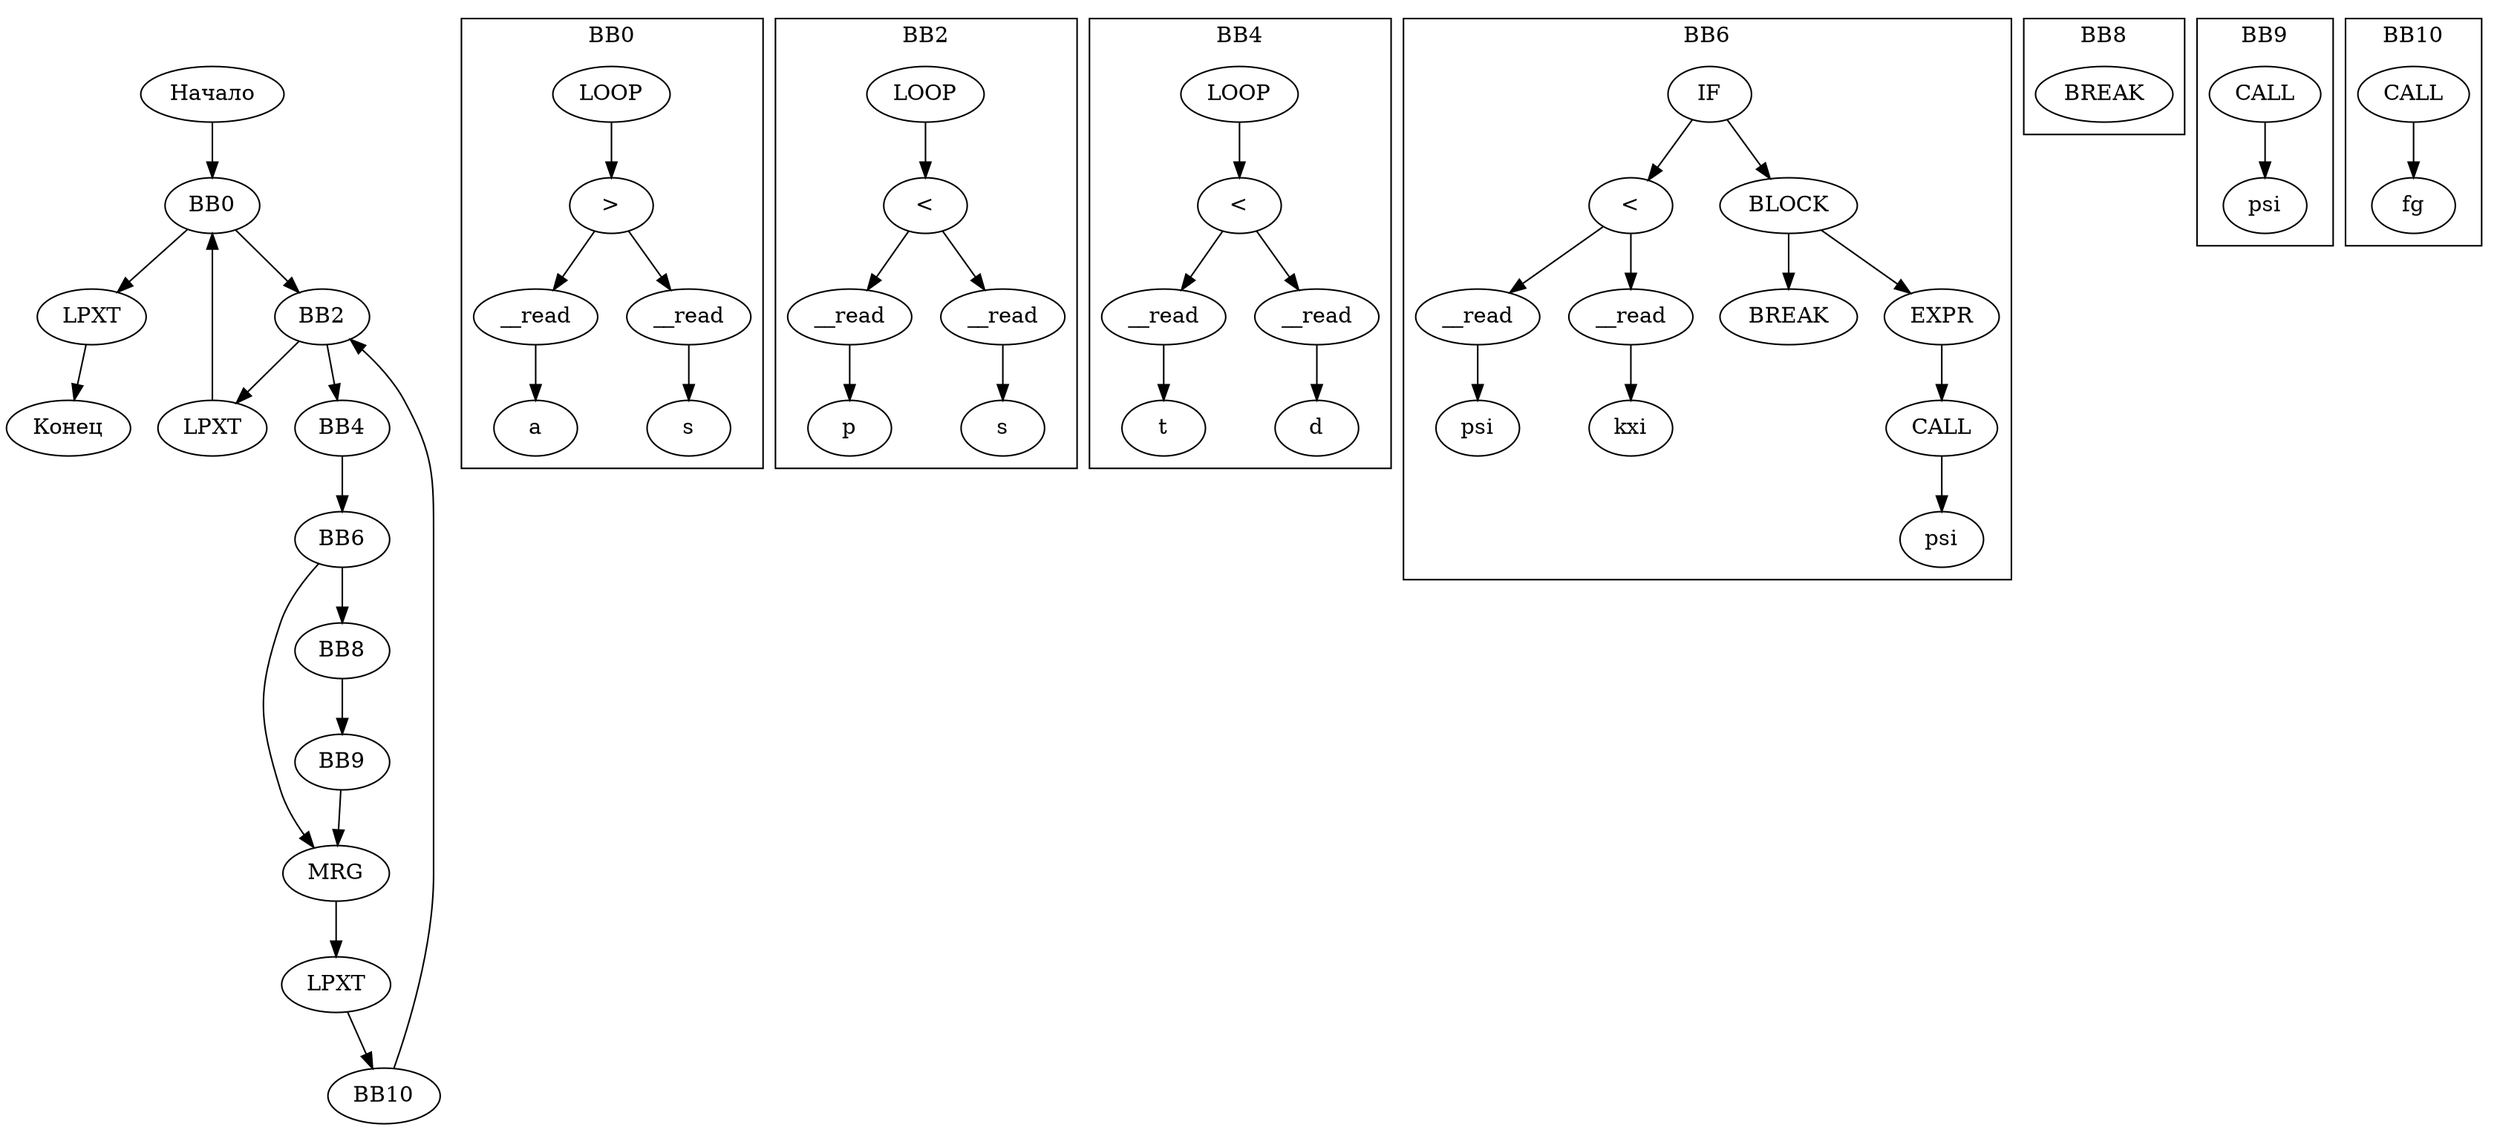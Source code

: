 digraph G {
    rankdir=TB;
    start [label="Начало"];
    end [label="Конец"];
    node0 [label="BB0"];
    node1 [label="LPXT"];
    node2 [label="BB2"];
    node3 [label="LPXT"];
    node4 [label="BB4"];
    node5 [label="LPXT"];
    node6 [label="BB6"];
    node7 [label="MRG"];
    node8 [label="BB8"];
    node9 [label="BB9"];
    node10 [label="BB10"];
    node0 -> node2;
    node0 -> node1;
    node2 -> node4;
    node2 -> node3;
    node3 -> node0;
    node4 -> node6;
    node5 -> node10;
    node6 -> node8;
    node6 -> node7;
    node7 -> node5;
    node8 -> node9;
    node9 -> node7;
    node10 -> node2;
    start -> node0;
    node1 -> end;
subgraph cluster_0 {
    label="BB0";
    cluster_0_node2388692824 [label="LOOP"];
    cluster_0_node2388671608 [label=">"];
    cluster_0_node4024861964 [label="__read"];
    cluster_0_node2388671920 [label="a"];
    cluster_0_node2370901008 [label="__read"];
    cluster_0_node2388672544 [label="s"];
    cluster_0_node2388692824 -> cluster_0_node2388671608;
    cluster_0_node2388671608 -> cluster_0_node4024861964;
    cluster_0_node4024861964 -> cluster_0_node2388671920;
    cluster_0_node2388671608 -> cluster_0_node2370901008;
    cluster_0_node2370901008 -> cluster_0_node2388672544;
}
subgraph cluster_2 {
    label="BB2";
    cluster_2_node2388693136 [label="LOOP"];
    cluster_2_node2388673480 [label="<"];
    cluster_2_node3597849317 [label="__read"];
    cluster_2_node2388673792 [label="p"];
    cluster_2_node3315678923 [label="__read"];
    cluster_2_node2388674416 [label="s"];
    cluster_2_node2388693136 -> cluster_2_node2388673480;
    cluster_2_node2388673480 -> cluster_2_node3597849317;
    cluster_2_node3597849317 -> cluster_2_node2388673792;
    cluster_2_node2388673480 -> cluster_2_node3315678923;
    cluster_2_node3315678923 -> cluster_2_node2388674416;
}
subgraph cluster_4 {
    label="BB4";
    cluster_4_node2388690328 [label="LOOP"];
    cluster_4_node2388675352 [label="<"];
    cluster_4_node3249568439 [label="__read"];
    cluster_4_node2388675664 [label="t"];
    cluster_4_node3887558575 [label="__read"];
    cluster_4_node2388676288 [label="d"];
    cluster_4_node2388690328 -> cluster_4_node2388675352;
    cluster_4_node2388675352 -> cluster_4_node3249568439;
    cluster_4_node3249568439 -> cluster_4_node2388675664;
    cluster_4_node2388675352 -> cluster_4_node3887558575;
    cluster_4_node3887558575 -> cluster_4_node2388676288;
}
subgraph cluster_6 {
    label="BB6";
    cluster_6_node2388687208 [label="IF"];
    cluster_6_node2388677224 [label="<"];
    cluster_6_node3072960455 [label="__read"];
    cluster_6_node2388677536 [label="psi"];
    cluster_6_node2739010135 [label="__read"];
    cluster_6_node2388678160 [label="kxi"];
    cluster_6_node2388689080 [label="BLOCK"];
    cluster_6_node2388685960 [label="BREAK"];
    cluster_6_node2388688768 [label="EXPR"];
    cluster_6_node2388688456 [label="CALL"];
    cluster_6_node2388688144 [label="psi"];
    cluster_6_node2388687208 -> cluster_6_node2388677224;
    cluster_6_node2388677224 -> cluster_6_node3072960455;
    cluster_6_node3072960455 -> cluster_6_node2388677536;
    cluster_6_node2388677224 -> cluster_6_node2739010135;
    cluster_6_node2739010135 -> cluster_6_node2388678160;
    cluster_6_node2388687208 -> cluster_6_node2388689080;
    cluster_6_node2388689080 -> cluster_6_node2388685960;
    cluster_6_node2388689080 -> cluster_6_node2388688768;
    cluster_6_node2388688768 -> cluster_6_node2388688456;
    cluster_6_node2388688456 -> cluster_6_node2388688144;
}
subgraph cluster_8 {
    label="BB8";
    cluster_8_node2388685960 [label="BREAK"];
}
subgraph cluster_9 {
    label="BB9";
    cluster_9_node2388688456 [label="CALL"];
    cluster_9_node2388688144 [label="psi"];
    cluster_9_node2388688456 -> cluster_9_node2388688144;
}
subgraph cluster_10 {
    label="BB10";
    cluster_10_node2388694384 [label="CALL"];
    cluster_10_node2388694072 [label="fg"];
    cluster_10_node2388694384 -> cluster_10_node2388694072;
}
}

